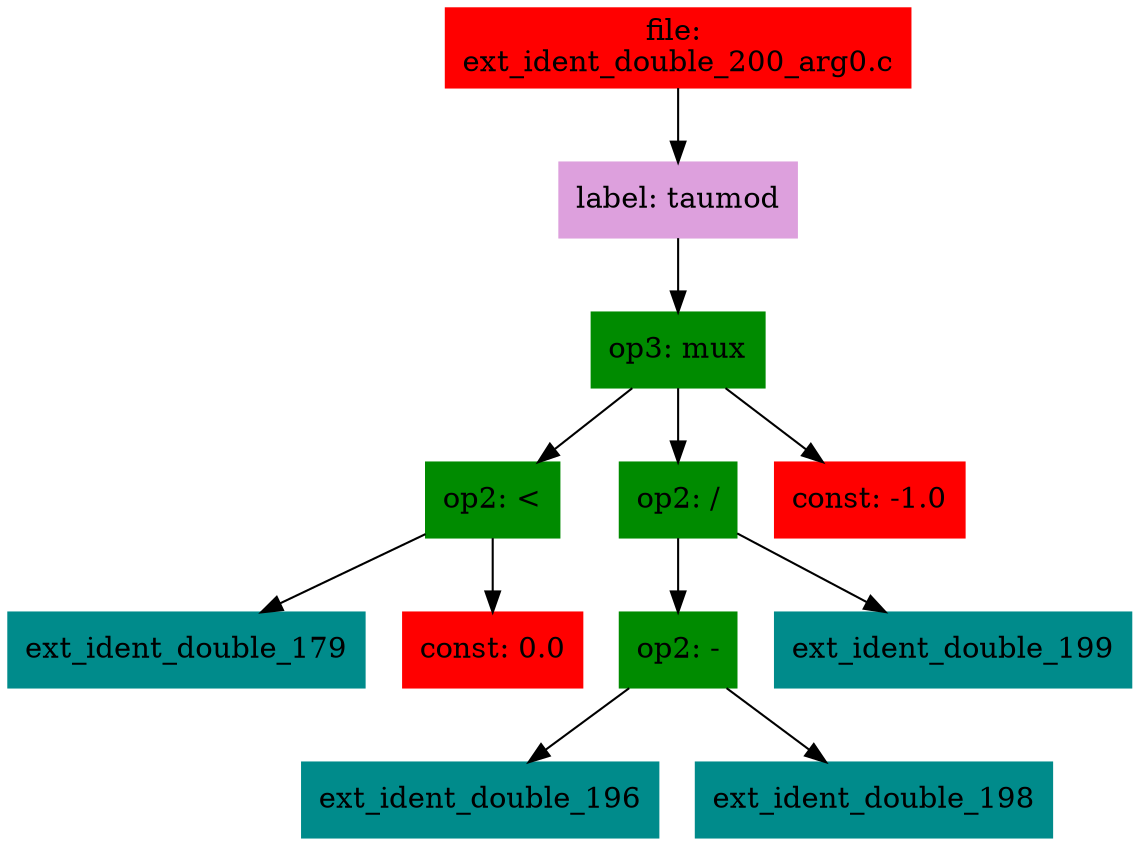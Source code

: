 digraph G {
node [shape=box]

0 [label="file: 
ext_ident_double_200_arg0.c",color=red, style=filled]
1 [label="label: taumod",color=plum, style=filled]
0 -> 1
2 [label="op3: mux",color=green4, style=filled]
1 -> 2
3 [label="op2: <",color=green4, style=filled]
2 -> 3
4 [label="ext_ident_double_179",color=cyan4, style=filled]
3 -> 4
21 [label="const: 0.0",color=red1, style=filled]
3 -> 21
22 [label="op2: /",color=green4, style=filled]
2 -> 22
23 [label="op2: -",color=green4, style=filled]
22 -> 23
24 [label="ext_ident_double_196",color=cyan4, style=filled]
23 -> 24
607 [label="ext_ident_double_198",color=cyan4, style=filled]
23 -> 607
626 [label="ext_ident_double_199",color=cyan4, style=filled]
22 -> 626
643 [label="const: -1.0",color=red1, style=filled]
2 -> 643


}

